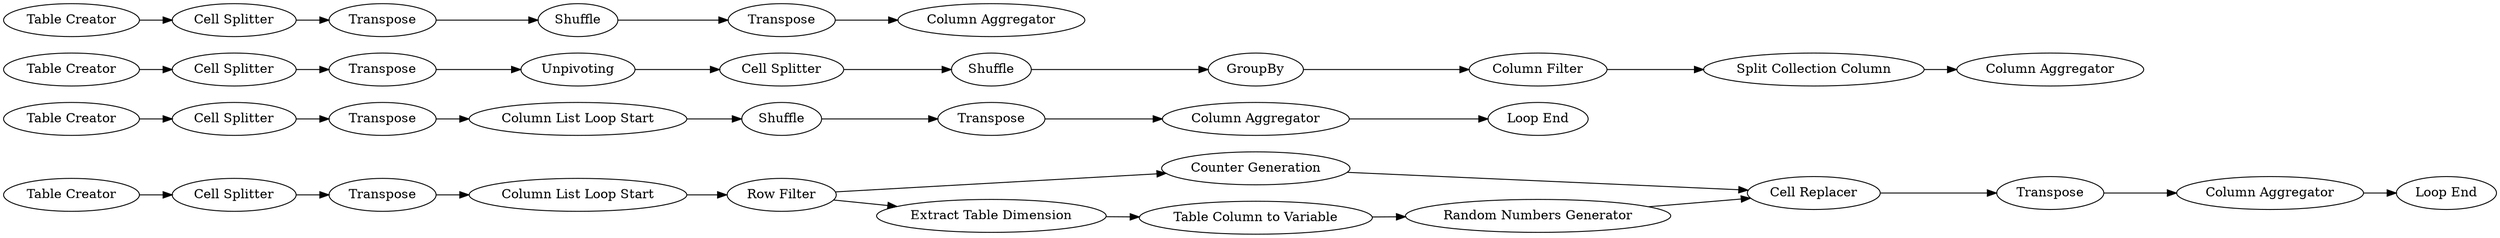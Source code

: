 digraph {
	"6181632947766489934_59" [label="Loop End"]
	"6181632947766489934_44" [label="Column List Loop Start"]
	"6181632947766489934_30" [label=Shuffle]
	"6181632947766489934_55" [label="Counter Generation"]
	"6181632947766489934_1" [label="Table Creator"]
	"6181632947766489934_10" [label="Cell Splitter"]
	"6181632947766489934_63" [label="Column Filter"]
	"6181632947766489934_50" [label="Cell Splitter"]
	"6181632947766489934_38" [label="Cell Splitter"]
	"6181632947766489934_62" [label="Cell Splitter"]
	"6181632947766489934_57" [label="Column Aggregator"]
	"6181632947766489934_58" [label=Transpose]
	"6181632947766489934_34" [label="Column Aggregator"]
	"6181632947766489934_17" [label="Random Numbers Generator"]
	"6181632947766489934_52" [label="Extract Table Dimension"]
	"6181632947766489934_54" [label="Table Column to Variable"]
	"6181632947766489934_32" [label=GroupBy]
	"6181632947766489934_35" [label="Cell Splitter"]
	"6181632947766489934_11" [label=Transpose]
	"6181632947766489934_42" [label="Column Aggregator"]
	"6181632947766489934_49" [label="Loop End"]
	"6181632947766489934_43" [label=Transpose]
	"6181632947766489934_33" [label="Split Collection Column"]
	"6181632947766489934_47" [label=Transpose]
	"6181632947766489934_28" [label=Transpose]
	"6181632947766489934_56" [label="Cell Replacer"]
	"6181632947766489934_37" [label="Table Creator"]
	"6181632947766489934_46" [label=Shuffle]
	"6181632947766489934_45" [label="Table Creator"]
	"6181632947766489934_53" [label="Row Filter"]
	"6181632947766489934_12" [label="Column List Loop Start"]
	"6181632947766489934_39" [label=Transpose]
	"6181632947766489934_40" [label=Shuffle]
	"6181632947766489934_41" [label=Transpose]
	"6181632947766489934_29" [label=Unpivoting]
	"6181632947766489934_48" [label="Column Aggregator"]
	"6181632947766489934_36" [label="Table Creator"]
	"6181632947766489934_28" -> "6181632947766489934_29"
	"6181632947766489934_39" -> "6181632947766489934_40"
	"6181632947766489934_48" -> "6181632947766489934_49"
	"6181632947766489934_41" -> "6181632947766489934_42"
	"6181632947766489934_45" -> "6181632947766489934_50"
	"6181632947766489934_37" -> "6181632947766489934_38"
	"6181632947766489934_30" -> "6181632947766489934_32"
	"6181632947766489934_10" -> "6181632947766489934_11"
	"6181632947766489934_54" -> "6181632947766489934_17"
	"6181632947766489934_57" -> "6181632947766489934_59"
	"6181632947766489934_52" -> "6181632947766489934_54"
	"6181632947766489934_33" -> "6181632947766489934_34"
	"6181632947766489934_38" -> "6181632947766489934_39"
	"6181632947766489934_56" -> "6181632947766489934_58"
	"6181632947766489934_58" -> "6181632947766489934_57"
	"6181632947766489934_36" -> "6181632947766489934_35"
	"6181632947766489934_32" -> "6181632947766489934_63"
	"6181632947766489934_47" -> "6181632947766489934_48"
	"6181632947766489934_35" -> "6181632947766489934_28"
	"6181632947766489934_50" -> "6181632947766489934_43"
	"6181632947766489934_43" -> "6181632947766489934_44"
	"6181632947766489934_40" -> "6181632947766489934_41"
	"6181632947766489934_53" -> "6181632947766489934_55"
	"6181632947766489934_12" -> "6181632947766489934_53"
	"6181632947766489934_11" -> "6181632947766489934_12"
	"6181632947766489934_55" -> "6181632947766489934_56"
	"6181632947766489934_62" -> "6181632947766489934_30"
	"6181632947766489934_1" -> "6181632947766489934_10"
	"6181632947766489934_44" -> "6181632947766489934_46"
	"6181632947766489934_63" -> "6181632947766489934_33"
	"6181632947766489934_46" -> "6181632947766489934_47"
	"6181632947766489934_17" -> "6181632947766489934_56"
	"6181632947766489934_29" -> "6181632947766489934_62"
	"6181632947766489934_53" -> "6181632947766489934_52"
	rankdir=LR
}
